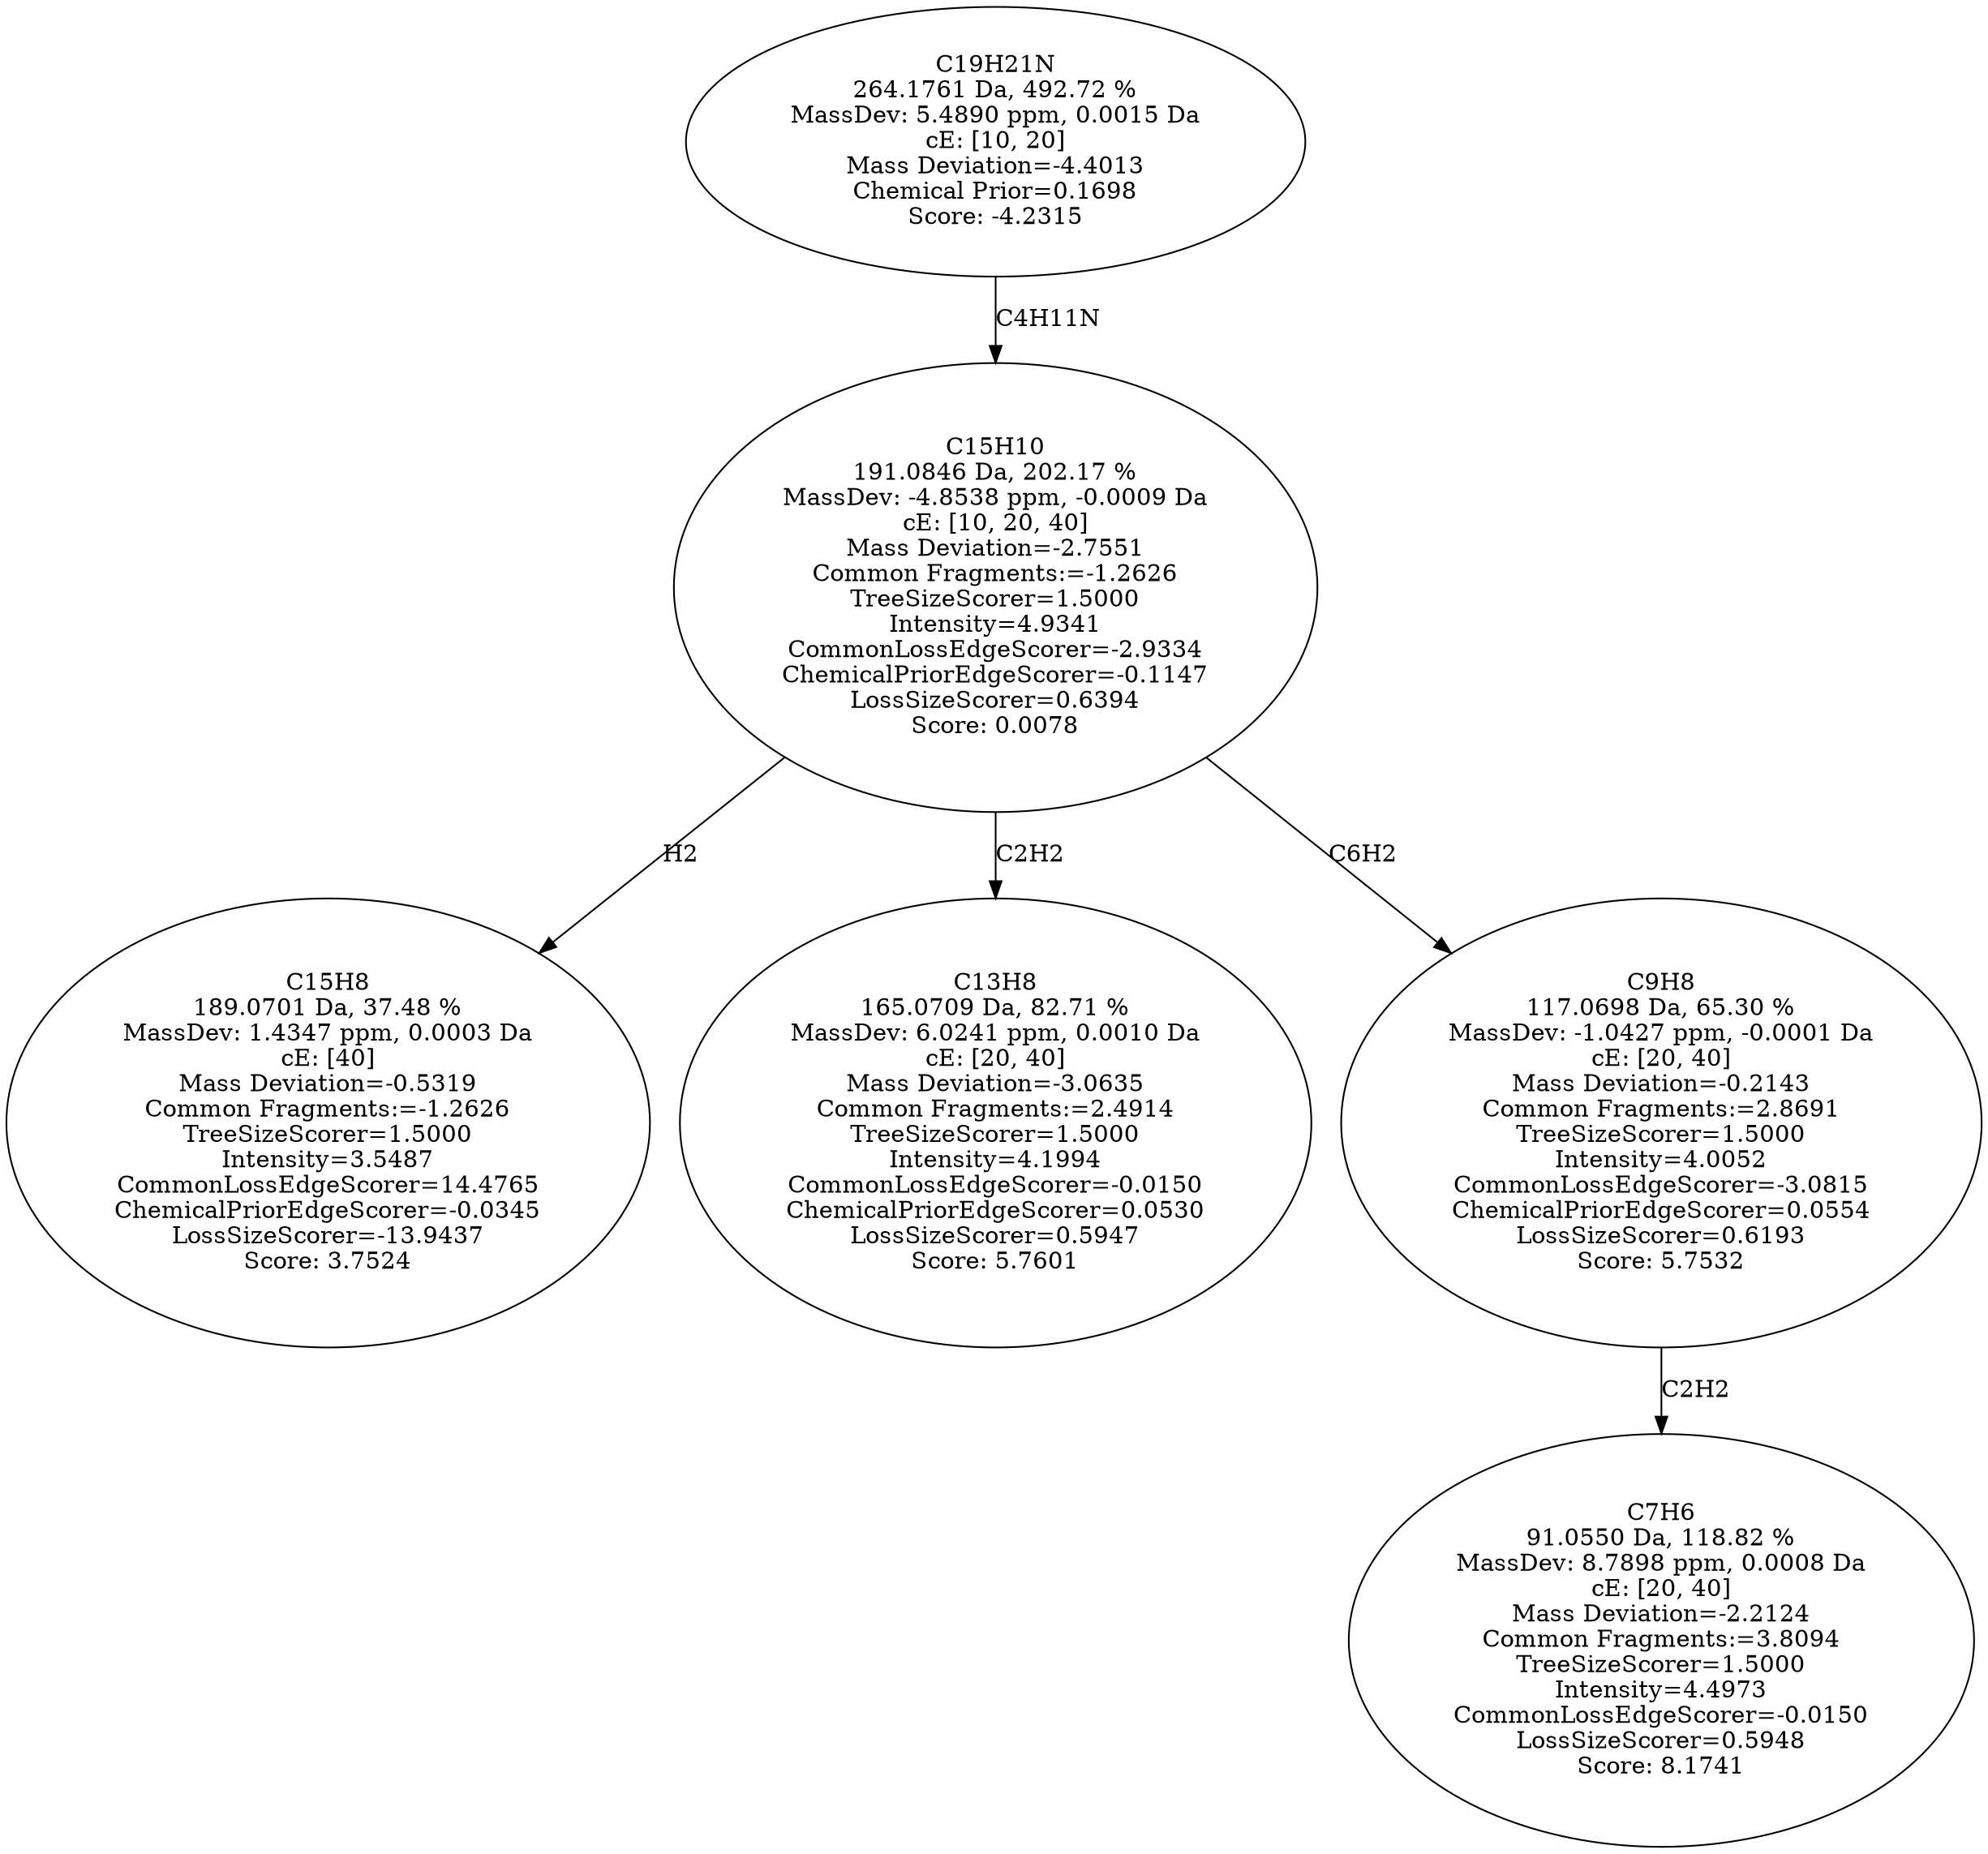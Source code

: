 strict digraph {
v1 [label="C15H8\n189.0701 Da, 37.48 %\nMassDev: 1.4347 ppm, 0.0003 Da\ncE: [40]\nMass Deviation=-0.5319\nCommon Fragments:=-1.2626\nTreeSizeScorer=1.5000\nIntensity=3.5487\nCommonLossEdgeScorer=14.4765\nChemicalPriorEdgeScorer=-0.0345\nLossSizeScorer=-13.9437\nScore: 3.7524"];
v2 [label="C13H8\n165.0709 Da, 82.71 %\nMassDev: 6.0241 ppm, 0.0010 Da\ncE: [20, 40]\nMass Deviation=-3.0635\nCommon Fragments:=2.4914\nTreeSizeScorer=1.5000\nIntensity=4.1994\nCommonLossEdgeScorer=-0.0150\nChemicalPriorEdgeScorer=0.0530\nLossSizeScorer=0.5947\nScore: 5.7601"];
v3 [label="C7H6\n91.0550 Da, 118.82 %\nMassDev: 8.7898 ppm, 0.0008 Da\ncE: [20, 40]\nMass Deviation=-2.2124\nCommon Fragments:=3.8094\nTreeSizeScorer=1.5000\nIntensity=4.4973\nCommonLossEdgeScorer=-0.0150\nLossSizeScorer=0.5948\nScore: 8.1741"];
v4 [label="C9H8\n117.0698 Da, 65.30 %\nMassDev: -1.0427 ppm, -0.0001 Da\ncE: [20, 40]\nMass Deviation=-0.2143\nCommon Fragments:=2.8691\nTreeSizeScorer=1.5000\nIntensity=4.0052\nCommonLossEdgeScorer=-3.0815\nChemicalPriorEdgeScorer=0.0554\nLossSizeScorer=0.6193\nScore: 5.7532"];
v5 [label="C15H10\n191.0846 Da, 202.17 %\nMassDev: -4.8538 ppm, -0.0009 Da\ncE: [10, 20, 40]\nMass Deviation=-2.7551\nCommon Fragments:=-1.2626\nTreeSizeScorer=1.5000\nIntensity=4.9341\nCommonLossEdgeScorer=-2.9334\nChemicalPriorEdgeScorer=-0.1147\nLossSizeScorer=0.6394\nScore: 0.0078"];
v6 [label="C19H21N\n264.1761 Da, 492.72 %\nMassDev: 5.4890 ppm, 0.0015 Da\ncE: [10, 20]\nMass Deviation=-4.4013\nChemical Prior=0.1698\nScore: -4.2315"];
v5 -> v1 [label="H2"];
v5 -> v2 [label="C2H2"];
v4 -> v3 [label="C2H2"];
v5 -> v4 [label="C6H2"];
v6 -> v5 [label="C4H11N"];
}